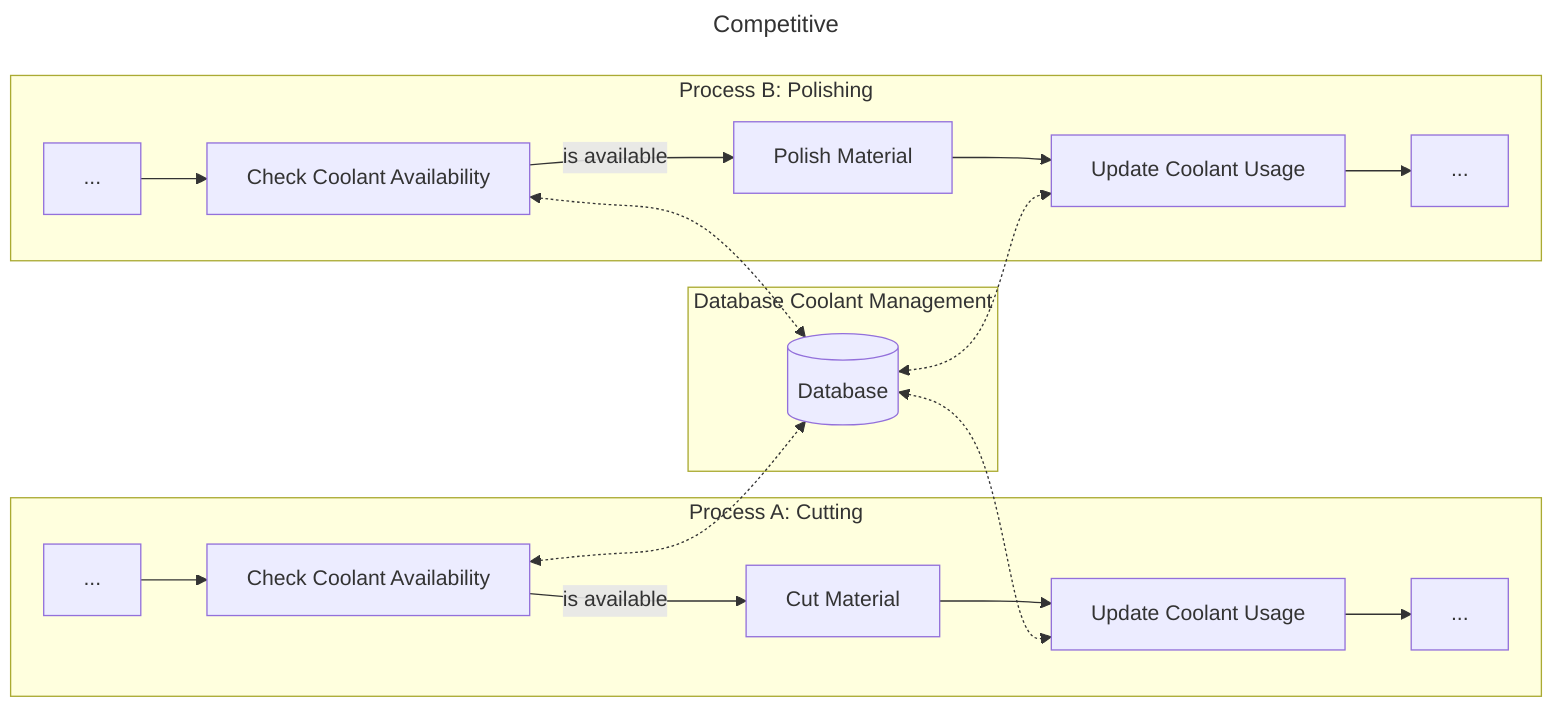 ---
title: Competitive
description: Competition (Both processes suffer from the interaction
---
graph LR
    subgraph "Process A: Cutting"
        Start1[...] -->  A[Check Coolant Availability]
        A --> |is available| B[Cut Material]
        B --> C[Update Coolant Usage]
        C --> End1[...]
    end

    subgraph "Database Coolant Management"
        db[(Database)]
    end

    subgraph "Process B: Polishing"
        Start2[...] -->  A1[Check Coolant Availability]
        A1 --> |is available| B1[Polish Material]
        B1 --> C1[Update Coolant Usage]
        C1 --> End2[...]
    end

    A <-.-> db
    db <-.-> C

    A1 <-.-> db
    db <-.-> C1